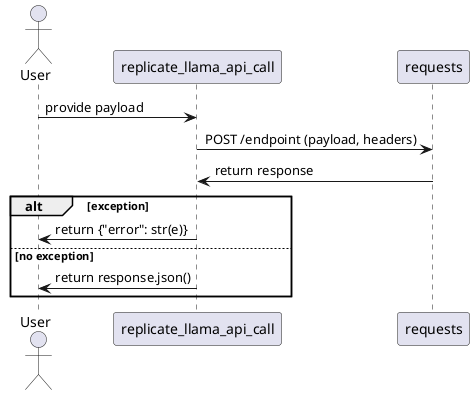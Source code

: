 @startuml
actor User
participant replicate_llama_api_call
participant requests

User -> replicate_llama_api_call: provide payload
replicate_llama_api_call -> requests: POST /endpoint (payload, headers)
requests -> replicate_llama_api_call: return response
alt exception
    replicate_llama_api_call -> User: return {"error": str(e)}
else no exception
    replicate_llama_api_call -> User: return response.json()
end
@enduml
